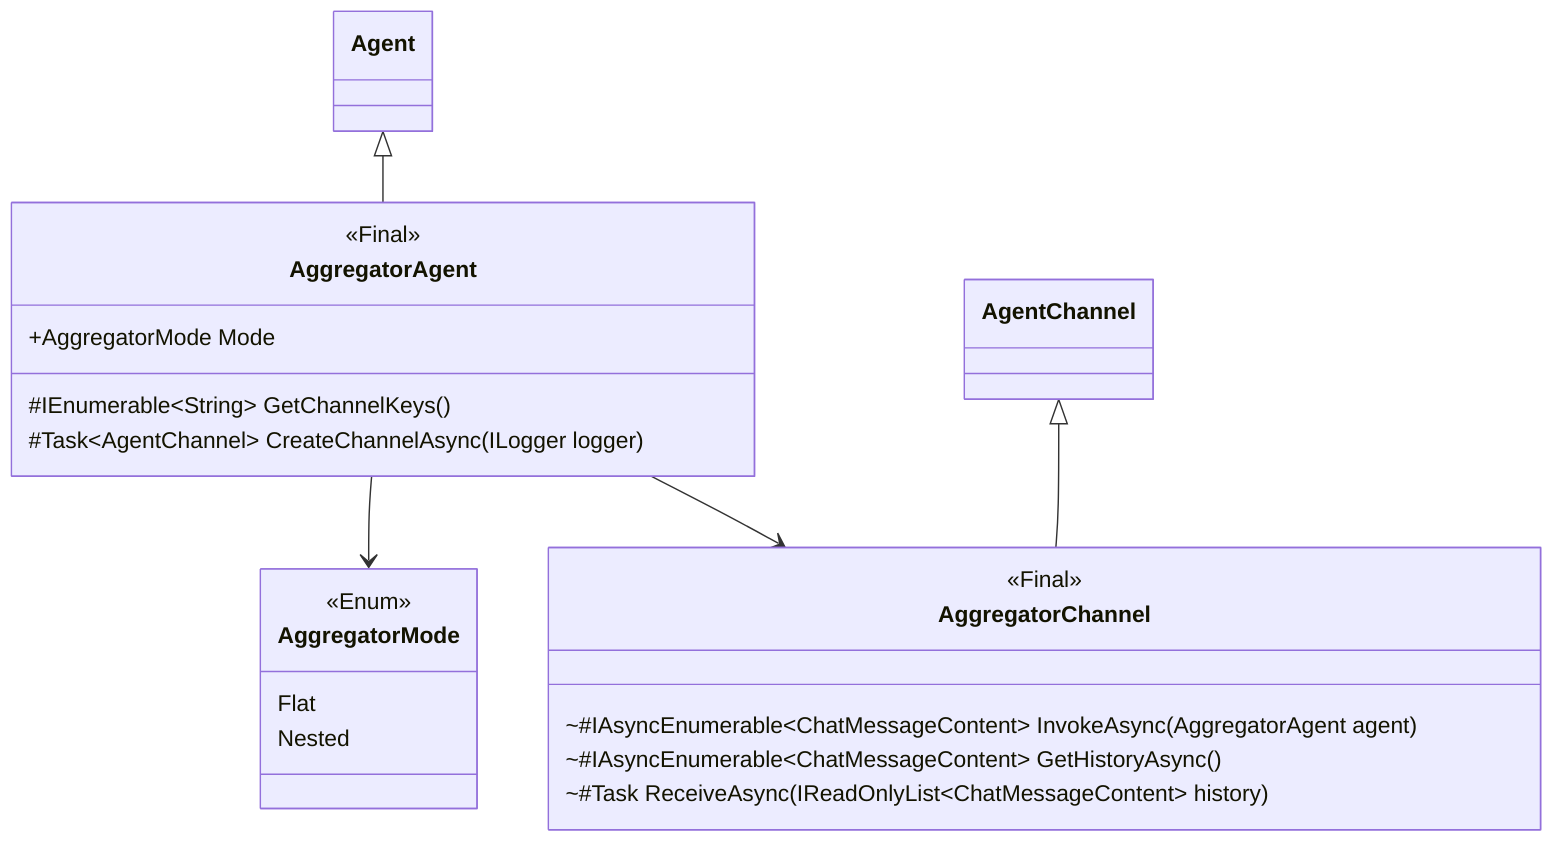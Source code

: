 classDiagram

    Agent
    AgentChannel

    AggregatorAgent --> AggregatorMode
    class AggregatorMode {
        <<Enum>>
        Flat
        Nested
    }
    
    Agent <|-- AggregatorAgent
    AggregatorAgent --> AggregatorChannel
    class AggregatorAgent {
        <<Final>>
        +AggregatorMode Mode
        #IEnumerable~String~ GetChannelKeys()
        #Task~AgentChannel~ CreateChannelAsync(ILogger logger)
    }
    
    AgentChannel <|-- AggregatorChannel
    class AggregatorChannel {
        <<Final>>
        ~#IAsyncEnumerable~ChatMessageContent~ InvokeAsync(AggregatorAgent agent)
        ~#IAsyncEnumerable~ChatMessageContent~ GetHistoryAsync()
        ~#Task ReceiveAsync(IReadOnlyList~ChatMessageContent~ history)
    }